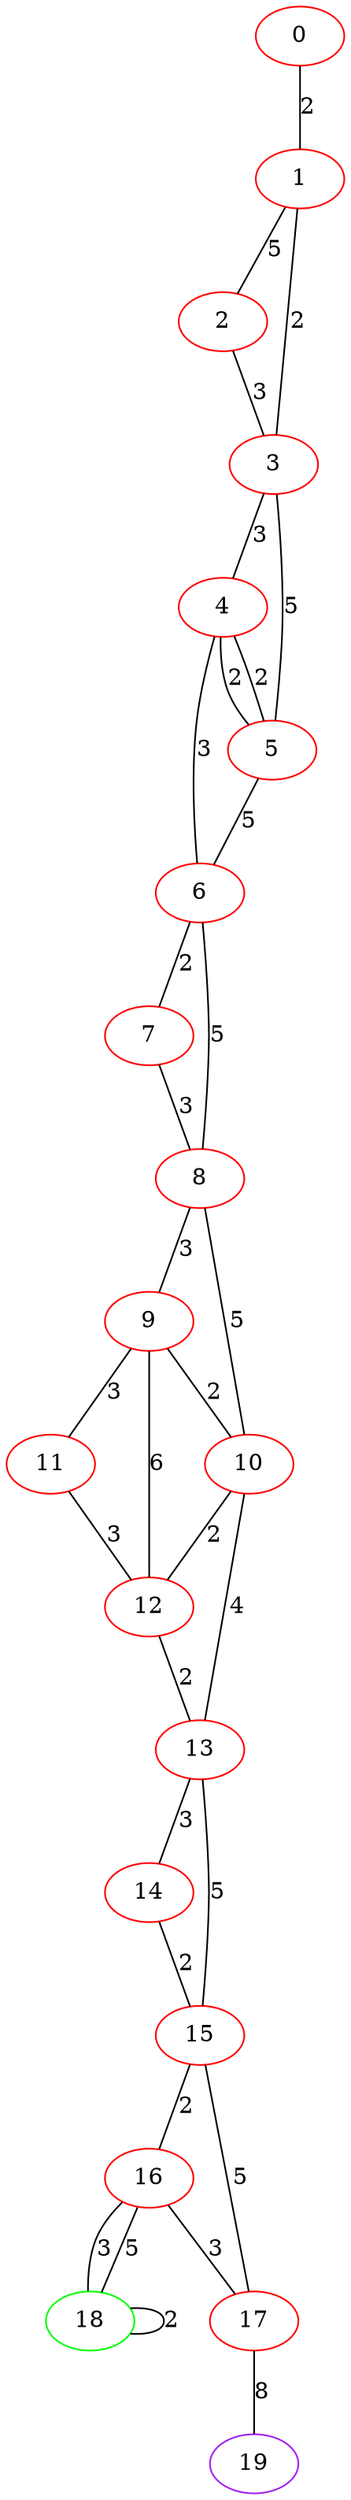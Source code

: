 graph "" {
0 [color=red, weight=1];
1 [color=red, weight=1];
2 [color=red, weight=1];
3 [color=red, weight=1];
4 [color=red, weight=1];
5 [color=red, weight=1];
6 [color=red, weight=1];
7 [color=red, weight=1];
8 [color=red, weight=1];
9 [color=red, weight=1];
10 [color=red, weight=1];
11 [color=red, weight=1];
12 [color=red, weight=1];
13 [color=red, weight=1];
14 [color=red, weight=1];
15 [color=red, weight=1];
16 [color=red, weight=1];
17 [color=red, weight=1];
18 [color=green, weight=2];
19 [color=purple, weight=4];
0 -- 1  [key=0, label=2];
1 -- 2  [key=0, label=5];
1 -- 3  [key=0, label=2];
2 -- 3  [key=0, label=3];
3 -- 4  [key=0, label=3];
3 -- 5  [key=0, label=5];
4 -- 5  [key=0, label=2];
4 -- 5  [key=1, label=2];
4 -- 6  [key=0, label=3];
5 -- 6  [key=0, label=5];
6 -- 8  [key=0, label=5];
6 -- 7  [key=0, label=2];
7 -- 8  [key=0, label=3];
8 -- 9  [key=0, label=3];
8 -- 10  [key=0, label=5];
9 -- 10  [key=0, label=2];
9 -- 11  [key=0, label=3];
9 -- 12  [key=0, label=6];
10 -- 12  [key=0, label=2];
10 -- 13  [key=0, label=4];
11 -- 12  [key=0, label=3];
12 -- 13  [key=0, label=2];
13 -- 14  [key=0, label=3];
13 -- 15  [key=0, label=5];
14 -- 15  [key=0, label=2];
15 -- 16  [key=0, label=2];
15 -- 17  [key=0, label=5];
16 -- 17  [key=0, label=3];
16 -- 18  [key=0, label=3];
16 -- 18  [key=1, label=5];
17 -- 19  [key=0, label=8];
18 -- 18  [key=0, label=2];
}
